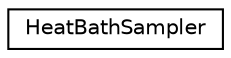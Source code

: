 digraph "Graphical Class Hierarchy"
{
  edge [fontname="Helvetica",fontsize="10",labelfontname="Helvetica",labelfontsize="10"];
  node [fontname="Helvetica",fontsize="10",shape=record];
  rankdir="LR";
  Node1 [label="HeatBathSampler",height=0.2,width=0.4,color="black", fillcolor="white", style="filled",URL="$classHeatBathSampler.html"];
}
